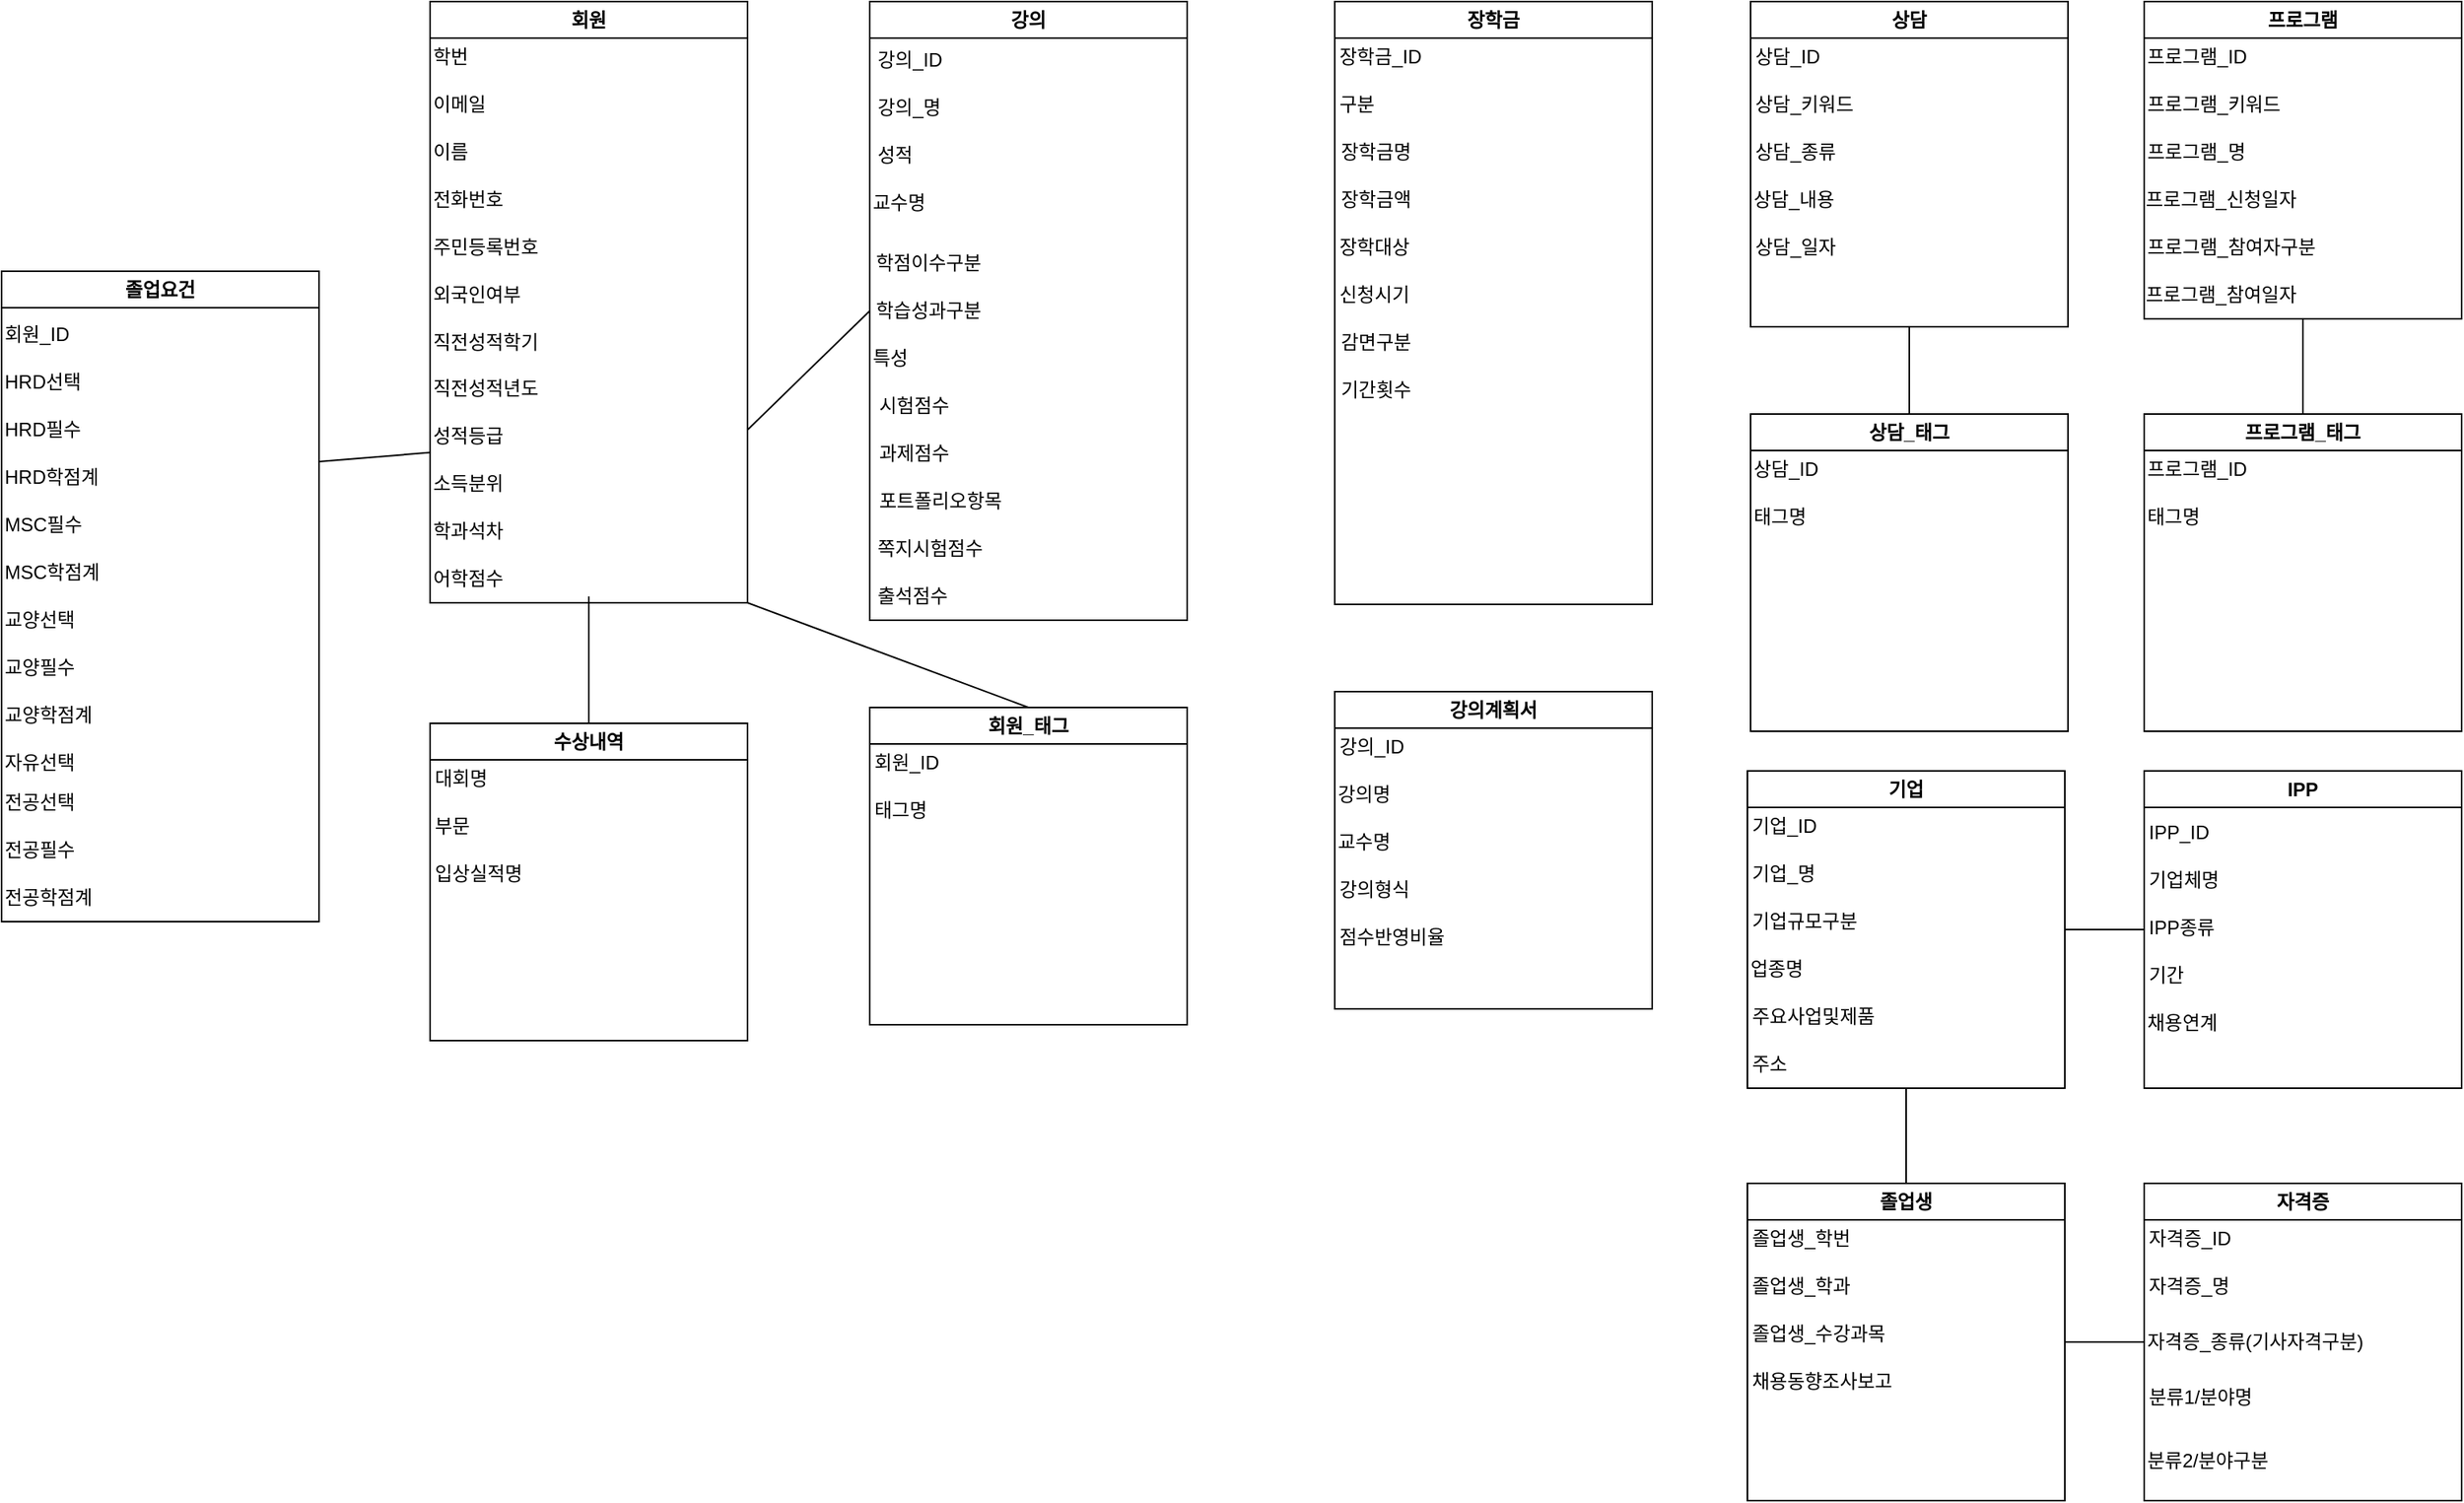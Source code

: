 <mxfile version="24.7.6">
  <diagram name="페이지-1" id="47kbWe8q9Y02g-lVK5dQ">
    <mxGraphModel dx="3521" dy="2283" grid="1" gridSize="10" guides="1" tooltips="1" connect="1" arrows="1" fold="1" page="1" pageScale="1" pageWidth="827" pageHeight="1169" math="0" shadow="0">
      <root>
        <mxCell id="0" />
        <mxCell id="1" parent="0" />
        <mxCell id="lBwDKI2HSiRND1doUqie-1" value="회원" style="swimlane;whiteSpace=wrap;html=1;" parent="1" vertex="1">
          <mxGeometry x="120" y="-360" width="200" height="379" as="geometry" />
        </mxCell>
        <mxCell id="lBwDKI2HSiRND1doUqie-15" value="전화번호" style="text;html=1;align=left;verticalAlign=middle;resizable=0;points=[];autosize=1;strokeColor=none;fillColor=none;" parent="lBwDKI2HSiRND1doUqie-1" vertex="1">
          <mxGeometry y="110" width="70" height="30" as="geometry" />
        </mxCell>
        <mxCell id="lBwDKI2HSiRND1doUqie-14" value="이름" style="text;html=1;align=left;verticalAlign=middle;resizable=0;points=[];autosize=1;strokeColor=none;fillColor=none;" parent="lBwDKI2HSiRND1doUqie-1" vertex="1">
          <mxGeometry y="80" width="50" height="30" as="geometry" />
        </mxCell>
        <mxCell id="lBwDKI2HSiRND1doUqie-13" value="이메일" style="text;html=1;align=left;verticalAlign=middle;resizable=0;points=[];autosize=1;strokeColor=none;fillColor=none;" parent="lBwDKI2HSiRND1doUqie-1" vertex="1">
          <mxGeometry y="50" width="60" height="30" as="geometry" />
        </mxCell>
        <mxCell id="lBwDKI2HSiRND1doUqie-2" value="학번" style="text;html=1;align=left;verticalAlign=middle;resizable=0;points=[];autosize=1;strokeColor=none;fillColor=none;" parent="lBwDKI2HSiRND1doUqie-1" vertex="1">
          <mxGeometry y="20" width="50" height="30" as="geometry" />
        </mxCell>
        <mxCell id="lBwDKI2HSiRND1doUqie-16" value="주민등록번호" style="text;html=1;align=left;verticalAlign=middle;resizable=0;points=[];autosize=1;strokeColor=none;fillColor=none;" parent="lBwDKI2HSiRND1doUqie-1" vertex="1">
          <mxGeometry y="140" width="100" height="30" as="geometry" />
        </mxCell>
        <mxCell id="FK2Sraxwp2oM9R4nGqFe-141" value="외국인여부" style="text;html=1;align=left;verticalAlign=middle;resizable=0;points=[];autosize=1;strokeColor=none;fillColor=none;" vertex="1" parent="lBwDKI2HSiRND1doUqie-1">
          <mxGeometry y="170" width="80" height="30" as="geometry" />
        </mxCell>
        <mxCell id="FK2Sraxwp2oM9R4nGqFe-143" value="직전성적학기" style="text;html=1;align=left;verticalAlign=middle;resizable=0;points=[];autosize=1;strokeColor=none;fillColor=none;" vertex="1" parent="lBwDKI2HSiRND1doUqie-1">
          <mxGeometry y="200" width="100" height="30" as="geometry" />
        </mxCell>
        <mxCell id="FK2Sraxwp2oM9R4nGqFe-144" value="성적등급" style="text;html=1;align=left;verticalAlign=middle;resizable=0;points=[];autosize=1;strokeColor=none;fillColor=none;" vertex="1" parent="lBwDKI2HSiRND1doUqie-1">
          <mxGeometry y="259" width="70" height="30" as="geometry" />
        </mxCell>
        <mxCell id="FK2Sraxwp2oM9R4nGqFe-145" value="소득분위" style="text;html=1;align=left;verticalAlign=middle;resizable=0;points=[];autosize=1;strokeColor=none;fillColor=none;" vertex="1" parent="lBwDKI2HSiRND1doUqie-1">
          <mxGeometry y="289" width="70" height="30" as="geometry" />
        </mxCell>
        <mxCell id="FK2Sraxwp2oM9R4nGqFe-146" value="학과석차" style="text;html=1;align=left;verticalAlign=middle;resizable=0;points=[];autosize=1;strokeColor=none;fillColor=none;" vertex="1" parent="lBwDKI2HSiRND1doUqie-1">
          <mxGeometry y="319" width="70" height="30" as="geometry" />
        </mxCell>
        <mxCell id="FK2Sraxwp2oM9R4nGqFe-147" value="어학점수" style="text;html=1;align=left;verticalAlign=middle;resizable=0;points=[];autosize=1;strokeColor=none;fillColor=none;" vertex="1" parent="lBwDKI2HSiRND1doUqie-1">
          <mxGeometry y="349" width="70" height="30" as="geometry" />
        </mxCell>
        <mxCell id="FK2Sraxwp2oM9R4nGqFe-148" value="직전성적년도" style="text;html=1;align=left;verticalAlign=middle;resizable=0;points=[];autosize=1;strokeColor=none;fillColor=none;" vertex="1" parent="lBwDKI2HSiRND1doUqie-1">
          <mxGeometry y="229" width="100" height="30" as="geometry" />
        </mxCell>
        <mxCell id="lBwDKI2HSiRND1doUqie-7" value="강의" style="swimlane;whiteSpace=wrap;html=1;startSize=23;" parent="1" vertex="1">
          <mxGeometry x="397" y="-360" width="200" height="390" as="geometry" />
        </mxCell>
        <mxCell id="FK2Sraxwp2oM9R4nGqFe-34" value="강의_ID" style="text;html=1;align=left;verticalAlign=middle;resizable=0;points=[];autosize=1;strokeColor=none;fillColor=none;" vertex="1" parent="lBwDKI2HSiRND1doUqie-7">
          <mxGeometry x="3" y="22" width="70" height="30" as="geometry" />
        </mxCell>
        <mxCell id="FK2Sraxwp2oM9R4nGqFe-35" value="강의_명" style="text;html=1;align=left;verticalAlign=middle;resizable=0;points=[];autosize=1;strokeColor=none;fillColor=none;" vertex="1" parent="lBwDKI2HSiRND1doUqie-7">
          <mxGeometry x="3" y="52" width="70" height="30" as="geometry" />
        </mxCell>
        <mxCell id="FK2Sraxwp2oM9R4nGqFe-36" value="성적" style="text;html=1;align=left;verticalAlign=middle;resizable=0;points=[];autosize=1;strokeColor=none;fillColor=none;" vertex="1" parent="lBwDKI2HSiRND1doUqie-7">
          <mxGeometry x="3" y="82" width="50" height="30" as="geometry" />
        </mxCell>
        <mxCell id="FK2Sraxwp2oM9R4nGqFe-37" value="학점이수구분" style="text;html=1;align=left;verticalAlign=middle;resizable=0;points=[];autosize=1;strokeColor=none;fillColor=none;" vertex="1" parent="lBwDKI2HSiRND1doUqie-7">
          <mxGeometry x="2" y="150" width="100" height="30" as="geometry" />
        </mxCell>
        <mxCell id="FK2Sraxwp2oM9R4nGqFe-50" value="학습성과구분&amp;nbsp;" style="text;html=1;align=left;verticalAlign=middle;resizable=0;points=[];autosize=1;strokeColor=none;fillColor=none;" vertex="1" parent="lBwDKI2HSiRND1doUqie-7">
          <mxGeometry x="2" y="180" width="100" height="30" as="geometry" />
        </mxCell>
        <mxCell id="FK2Sraxwp2oM9R4nGqFe-51" value="특성" style="text;html=1;align=left;verticalAlign=middle;resizable=0;points=[];autosize=1;strokeColor=none;fillColor=none;" vertex="1" parent="lBwDKI2HSiRND1doUqie-7">
          <mxGeometry y="210" width="50" height="30" as="geometry" />
        </mxCell>
        <mxCell id="FK2Sraxwp2oM9R4nGqFe-153" value="교수명" style="text;html=1;align=left;verticalAlign=middle;resizable=0;points=[];autosize=1;strokeColor=none;fillColor=none;" vertex="1" parent="lBwDKI2HSiRND1doUqie-7">
          <mxGeometry y="112" width="60" height="30" as="geometry" />
        </mxCell>
        <mxCell id="FK2Sraxwp2oM9R4nGqFe-154" value="시험점수" style="text;html=1;align=left;verticalAlign=middle;resizable=0;points=[];autosize=1;strokeColor=none;fillColor=none;" vertex="1" parent="lBwDKI2HSiRND1doUqie-7">
          <mxGeometry x="4" y="240" width="70" height="30" as="geometry" />
        </mxCell>
        <mxCell id="FK2Sraxwp2oM9R4nGqFe-155" value="과제점수" style="text;html=1;align=left;verticalAlign=middle;resizable=0;points=[];autosize=1;strokeColor=none;fillColor=none;" vertex="1" parent="lBwDKI2HSiRND1doUqie-7">
          <mxGeometry x="4" y="270" width="70" height="30" as="geometry" />
        </mxCell>
        <mxCell id="FK2Sraxwp2oM9R4nGqFe-156" value="포트폴리오항목" style="text;html=1;align=left;verticalAlign=middle;resizable=0;points=[];autosize=1;strokeColor=none;fillColor=none;" vertex="1" parent="lBwDKI2HSiRND1doUqie-7">
          <mxGeometry x="4" y="300" width="110" height="30" as="geometry" />
        </mxCell>
        <mxCell id="FK2Sraxwp2oM9R4nGqFe-157" value="쪽지시험점수" style="text;html=1;align=left;verticalAlign=middle;resizable=0;points=[];autosize=1;strokeColor=none;fillColor=none;" vertex="1" parent="lBwDKI2HSiRND1doUqie-7">
          <mxGeometry x="3" y="330" width="100" height="30" as="geometry" />
        </mxCell>
        <mxCell id="FK2Sraxwp2oM9R4nGqFe-158" value="출석점수" style="text;html=1;align=left;verticalAlign=middle;resizable=0;points=[];autosize=1;strokeColor=none;fillColor=none;" vertex="1" parent="lBwDKI2HSiRND1doUqie-7">
          <mxGeometry x="3" y="360" width="70" height="30" as="geometry" />
        </mxCell>
        <mxCell id="lBwDKI2HSiRND1doUqie-23" value="졸업요건" style="swimlane;whiteSpace=wrap;html=1;" parent="1" vertex="1">
          <mxGeometry x="-150" y="-190" width="200" height="410" as="geometry" />
        </mxCell>
        <mxCell id="FK2Sraxwp2oM9R4nGqFe-121" value="HRD선택" style="text;html=1;align=left;verticalAlign=middle;resizable=0;points=[];autosize=1;strokeColor=none;fillColor=none;" vertex="1" parent="lBwDKI2HSiRND1doUqie-23">
          <mxGeometry y="55" width="70" height="30" as="geometry" />
        </mxCell>
        <mxCell id="FK2Sraxwp2oM9R4nGqFe-122" value="HRD필수" style="text;html=1;align=left;verticalAlign=middle;resizable=0;points=[];autosize=1;strokeColor=none;fillColor=none;" vertex="1" parent="lBwDKI2HSiRND1doUqie-23">
          <mxGeometry y="85" width="70" height="30" as="geometry" />
        </mxCell>
        <mxCell id="FK2Sraxwp2oM9R4nGqFe-123" value="HRD학점계" style="text;html=1;align=left;verticalAlign=middle;resizable=0;points=[];autosize=1;strokeColor=none;fillColor=none;" vertex="1" parent="lBwDKI2HSiRND1doUqie-23">
          <mxGeometry y="115" width="90" height="30" as="geometry" />
        </mxCell>
        <mxCell id="FK2Sraxwp2oM9R4nGqFe-124" value="MSC필수" style="text;html=1;align=left;verticalAlign=middle;resizable=0;points=[];autosize=1;strokeColor=none;fillColor=none;" vertex="1" parent="lBwDKI2HSiRND1doUqie-23">
          <mxGeometry y="145" width="70" height="30" as="geometry" />
        </mxCell>
        <mxCell id="FK2Sraxwp2oM9R4nGqFe-125" value="MSC학점계" style="text;html=1;align=left;verticalAlign=middle;resizable=0;points=[];autosize=1;strokeColor=none;fillColor=none;" vertex="1" parent="lBwDKI2HSiRND1doUqie-23">
          <mxGeometry y="175" width="90" height="30" as="geometry" />
        </mxCell>
        <mxCell id="FK2Sraxwp2oM9R4nGqFe-126" value="회원_ID" style="text;html=1;align=left;verticalAlign=middle;resizable=0;points=[];autosize=1;strokeColor=none;fillColor=none;" vertex="1" parent="lBwDKI2HSiRND1doUqie-23">
          <mxGeometry y="25" width="70" height="30" as="geometry" />
        </mxCell>
        <mxCell id="FK2Sraxwp2oM9R4nGqFe-128" value="교양선택" style="text;html=1;align=left;verticalAlign=middle;resizable=0;points=[];autosize=1;strokeColor=none;fillColor=none;" vertex="1" parent="lBwDKI2HSiRND1doUqie-23">
          <mxGeometry y="205" width="70" height="30" as="geometry" />
        </mxCell>
        <mxCell id="FK2Sraxwp2oM9R4nGqFe-129" value="교양필수" style="text;html=1;align=left;verticalAlign=middle;resizable=0;points=[];autosize=1;strokeColor=none;fillColor=none;" vertex="1" parent="lBwDKI2HSiRND1doUqie-23">
          <mxGeometry y="235" width="70" height="30" as="geometry" />
        </mxCell>
        <mxCell id="FK2Sraxwp2oM9R4nGqFe-130" value="교양학점계" style="text;html=1;align=left;verticalAlign=middle;resizable=0;points=[];autosize=1;strokeColor=none;fillColor=none;" vertex="1" parent="lBwDKI2HSiRND1doUqie-23">
          <mxGeometry y="265" width="80" height="30" as="geometry" />
        </mxCell>
        <mxCell id="FK2Sraxwp2oM9R4nGqFe-131" value="자유선택" style="text;html=1;align=left;verticalAlign=middle;resizable=0;points=[];autosize=1;strokeColor=none;fillColor=none;" vertex="1" parent="lBwDKI2HSiRND1doUqie-23">
          <mxGeometry y="295" width="70" height="30" as="geometry" />
        </mxCell>
        <mxCell id="FK2Sraxwp2oM9R4nGqFe-132" value="전공선택" style="text;html=1;align=left;verticalAlign=middle;resizable=0;points=[];autosize=1;strokeColor=none;fillColor=none;" vertex="1" parent="lBwDKI2HSiRND1doUqie-23">
          <mxGeometry y="320" width="70" height="30" as="geometry" />
        </mxCell>
        <mxCell id="FK2Sraxwp2oM9R4nGqFe-133" value="전공필수" style="text;html=1;align=left;verticalAlign=middle;resizable=0;points=[];autosize=1;strokeColor=none;fillColor=none;" vertex="1" parent="lBwDKI2HSiRND1doUqie-23">
          <mxGeometry y="350" width="70" height="30" as="geometry" />
        </mxCell>
        <mxCell id="FK2Sraxwp2oM9R4nGqFe-134" value="전공학점계" style="text;html=1;align=left;verticalAlign=middle;resizable=0;points=[];autosize=1;strokeColor=none;fillColor=none;" vertex="1" parent="lBwDKI2HSiRND1doUqie-23">
          <mxGeometry y="380" width="80" height="30" as="geometry" />
        </mxCell>
        <mxCell id="lBwDKI2HSiRND1doUqie-24" value="기업" style="swimlane;whiteSpace=wrap;html=1;startSize=23;" parent="1" vertex="1">
          <mxGeometry x="950" y="125" width="200" height="200" as="geometry" />
        </mxCell>
        <mxCell id="FVZrNP9pK9rIK-n65ddz-42" value="기업_ID" style="text;html=1;align=left;verticalAlign=middle;resizable=0;points=[];autosize=1;strokeColor=none;fillColor=none;" parent="lBwDKI2HSiRND1doUqie-24" vertex="1">
          <mxGeometry x="1" y="20" width="70" height="30" as="geometry" />
        </mxCell>
        <mxCell id="FVZrNP9pK9rIK-n65ddz-43" value="기업_명" style="text;html=1;align=left;verticalAlign=middle;resizable=0;points=[];autosize=1;strokeColor=none;fillColor=none;" parent="lBwDKI2HSiRND1doUqie-24" vertex="1">
          <mxGeometry x="1" y="50" width="70" height="30" as="geometry" />
        </mxCell>
        <mxCell id="FVZrNP9pK9rIK-n65ddz-44" value="기업규모구분" style="text;html=1;align=left;verticalAlign=middle;resizable=0;points=[];autosize=1;strokeColor=none;fillColor=none;" parent="lBwDKI2HSiRND1doUqie-24" vertex="1">
          <mxGeometry x="1" y="80" width="100" height="30" as="geometry" />
        </mxCell>
        <mxCell id="FVZrNP9pK9rIK-n65ddz-45" value="업종명" style="text;html=1;align=left;verticalAlign=middle;resizable=0;points=[];autosize=1;strokeColor=none;fillColor=none;" parent="lBwDKI2HSiRND1doUqie-24" vertex="1">
          <mxGeometry y="110" width="60" height="30" as="geometry" />
        </mxCell>
        <mxCell id="FVZrNP9pK9rIK-n65ddz-46" value="주요사업및제품" style="text;html=1;align=left;verticalAlign=middle;resizable=0;points=[];autosize=1;strokeColor=none;fillColor=none;" parent="lBwDKI2HSiRND1doUqie-24" vertex="1">
          <mxGeometry x="1" y="140" width="110" height="30" as="geometry" />
        </mxCell>
        <mxCell id="FVZrNP9pK9rIK-n65ddz-47" value="주소" style="text;html=1;align=left;verticalAlign=middle;resizable=0;points=[];autosize=1;strokeColor=none;fillColor=none;" parent="lBwDKI2HSiRND1doUqie-24" vertex="1">
          <mxGeometry x="1" y="170" width="50" height="30" as="geometry" />
        </mxCell>
        <mxCell id="lBwDKI2HSiRND1doUqie-25" value="자격증" style="swimlane;whiteSpace=wrap;html=1;startSize=23;" parent="1" vertex="1">
          <mxGeometry x="1200" y="385" width="200" height="200" as="geometry" />
        </mxCell>
        <mxCell id="FVZrNP9pK9rIK-n65ddz-36" value="자격증_ID" style="text;html=1;align=left;verticalAlign=middle;resizable=0;points=[];autosize=1;strokeColor=none;fillColor=none;" parent="lBwDKI2HSiRND1doUqie-25" vertex="1">
          <mxGeometry x="1" y="20" width="80" height="30" as="geometry" />
        </mxCell>
        <mxCell id="FVZrNP9pK9rIK-n65ddz-37" value="자격증_종류(기사자격구분)" style="text;html=1;align=left;verticalAlign=middle;resizable=0;points=[];autosize=1;strokeColor=none;fillColor=none;" parent="lBwDKI2HSiRND1doUqie-25" vertex="1">
          <mxGeometry y="85" width="170" height="30" as="geometry" />
        </mxCell>
        <mxCell id="FVZrNP9pK9rIK-n65ddz-38" value="분류1/분야명" style="text;html=1;align=left;verticalAlign=middle;resizable=0;points=[];autosize=1;strokeColor=none;fillColor=none;" parent="lBwDKI2HSiRND1doUqie-25" vertex="1">
          <mxGeometry x="1" y="120" width="90" height="30" as="geometry" />
        </mxCell>
        <mxCell id="FVZrNP9pK9rIK-n65ddz-39" value="분류2/분야구분" style="text;html=1;align=left;verticalAlign=middle;resizable=0;points=[];autosize=1;strokeColor=none;fillColor=none;" parent="lBwDKI2HSiRND1doUqie-25" vertex="1">
          <mxGeometry y="160" width="110" height="30" as="geometry" />
        </mxCell>
        <mxCell id="FVZrNP9pK9rIK-n65ddz-40" value="자격증_명" style="text;html=1;align=left;verticalAlign=middle;resizable=0;points=[];autosize=1;strokeColor=none;fillColor=none;" parent="lBwDKI2HSiRND1doUqie-25" vertex="1">
          <mxGeometry x="1" y="50" width="80" height="30" as="geometry" />
        </mxCell>
        <mxCell id="lBwDKI2HSiRND1doUqie-26" value="졸업생" style="swimlane;whiteSpace=wrap;html=1;startSize=23;" parent="1" vertex="1">
          <mxGeometry x="950" y="385" width="200" height="200" as="geometry" />
        </mxCell>
        <mxCell id="FVZrNP9pK9rIK-n65ddz-19" value="졸업생_학번" style="text;html=1;align=left;verticalAlign=middle;resizable=0;points=[];autosize=1;strokeColor=none;fillColor=none;" parent="lBwDKI2HSiRND1doUqie-26" vertex="1">
          <mxGeometry x="1" y="20" width="90" height="30" as="geometry" />
        </mxCell>
        <mxCell id="FVZrNP9pK9rIK-n65ddz-20" value="졸업생_학과" style="text;html=1;align=left;verticalAlign=middle;resizable=0;points=[];autosize=1;strokeColor=none;fillColor=none;" parent="lBwDKI2HSiRND1doUqie-26" vertex="1">
          <mxGeometry x="1" y="50" width="90" height="30" as="geometry" />
        </mxCell>
        <mxCell id="FVZrNP9pK9rIK-n65ddz-21" value="졸업생_수강과목" style="text;html=1;align=left;verticalAlign=middle;resizable=0;points=[];autosize=1;strokeColor=none;fillColor=none;" parent="lBwDKI2HSiRND1doUqie-26" vertex="1">
          <mxGeometry x="1" y="80" width="110" height="30" as="geometry" />
        </mxCell>
        <mxCell id="FK2Sraxwp2oM9R4nGqFe-140" value="채용동향조사보고" style="text;html=1;align=left;verticalAlign=middle;resizable=0;points=[];autosize=1;strokeColor=none;fillColor=none;" vertex="1" parent="lBwDKI2HSiRND1doUqie-26">
          <mxGeometry x="1" y="110" width="120" height="30" as="geometry" />
        </mxCell>
        <mxCell id="lBwDKI2HSiRND1doUqie-32" value="" style="endArrow=none;html=1;rounded=0;entryX=0;entryY=0.5;entryDx=0;entryDy=0;exitX=1;exitY=0.5;exitDx=0;exitDy=0;" parent="1" source="lBwDKI2HSiRND1doUqie-26" target="lBwDKI2HSiRND1doUqie-25" edge="1">
          <mxGeometry width="50" height="50" relative="1" as="geometry">
            <mxPoint x="1270" y="185" as="sourcePoint" />
            <mxPoint x="1550" y="69" as="targetPoint" />
          </mxGeometry>
        </mxCell>
        <mxCell id="lBwDKI2HSiRND1doUqie-33" value="" style="endArrow=none;html=1;rounded=0;entryX=0.5;entryY=1;entryDx=0;entryDy=0;exitX=0.5;exitY=0;exitDx=0;exitDy=0;" parent="1" source="lBwDKI2HSiRND1doUqie-26" target="lBwDKI2HSiRND1doUqie-24" edge="1">
          <mxGeometry width="50" height="50" relative="1" as="geometry">
            <mxPoint x="1280" y="195" as="sourcePoint" />
            <mxPoint x="1560" y="79" as="targetPoint" />
          </mxGeometry>
        </mxCell>
        <mxCell id="lBwDKI2HSiRND1doUqie-34" value="" style="endArrow=none;html=1;rounded=0;entryX=0;entryY=0.5;entryDx=0;entryDy=0;" parent="1" target="lBwDKI2HSiRND1doUqie-7" edge="1">
          <mxGeometry width="50" height="50" relative="1" as="geometry">
            <mxPoint x="320" y="-90" as="sourcePoint" />
            <mxPoint x="160" y="59" as="targetPoint" />
          </mxGeometry>
        </mxCell>
        <mxCell id="FVZrNP9pK9rIK-n65ddz-25" value="수상내역" style="swimlane;whiteSpace=wrap;html=1;startSize=23;" parent="1" vertex="1">
          <mxGeometry x="120" y="95" width="200" height="200" as="geometry" />
        </mxCell>
        <mxCell id="FVZrNP9pK9rIK-n65ddz-29" value="대회명" style="text;html=1;align=left;verticalAlign=middle;resizable=0;points=[];autosize=1;strokeColor=none;fillColor=none;" parent="FVZrNP9pK9rIK-n65ddz-25" vertex="1">
          <mxGeometry x="1" y="20" width="60" height="30" as="geometry" />
        </mxCell>
        <mxCell id="FVZrNP9pK9rIK-n65ddz-30" value="부문" style="text;html=1;align=left;verticalAlign=middle;resizable=0;points=[];autosize=1;strokeColor=none;fillColor=none;" parent="FVZrNP9pK9rIK-n65ddz-25" vertex="1">
          <mxGeometry x="1" y="50" width="50" height="30" as="geometry" />
        </mxCell>
        <mxCell id="FVZrNP9pK9rIK-n65ddz-31" value="입상실적명" style="text;html=1;align=left;verticalAlign=middle;resizable=0;points=[];autosize=1;strokeColor=none;fillColor=none;" parent="FVZrNP9pK9rIK-n65ddz-25" vertex="1">
          <mxGeometry x="1" y="80" width="80" height="30" as="geometry" />
        </mxCell>
        <mxCell id="FVZrNP9pK9rIK-n65ddz-26" value="" style="endArrow=none;html=1;rounded=0;exitX=0.5;exitY=0;exitDx=0;exitDy=0;" parent="1" source="FVZrNP9pK9rIK-n65ddz-25" edge="1">
          <mxGeometry width="50" height="50" relative="1" as="geometry">
            <mxPoint x="30" y="285" as="sourcePoint" />
            <mxPoint x="220" y="15" as="targetPoint" />
          </mxGeometry>
        </mxCell>
        <mxCell id="FK2Sraxwp2oM9R4nGqFe-1" value="프로그램_태그" style="swimlane;whiteSpace=wrap;html=1;startSize=23;" vertex="1" parent="1">
          <mxGeometry x="1200" y="-100" width="200" height="200" as="geometry" />
        </mxCell>
        <mxCell id="FK2Sraxwp2oM9R4nGqFe-2" value="프로그램_ID" style="text;html=1;align=left;verticalAlign=middle;resizable=0;points=[];autosize=1;strokeColor=none;fillColor=none;" vertex="1" parent="FK2Sraxwp2oM9R4nGqFe-1">
          <mxGeometry y="20" width="90" height="30" as="geometry" />
        </mxCell>
        <mxCell id="FK2Sraxwp2oM9R4nGqFe-3" value="태그명" style="text;html=1;align=left;verticalAlign=middle;resizable=0;points=[];autosize=1;strokeColor=none;fillColor=none;" vertex="1" parent="FK2Sraxwp2oM9R4nGqFe-1">
          <mxGeometry y="50" width="60" height="30" as="geometry" />
        </mxCell>
        <mxCell id="FK2Sraxwp2oM9R4nGqFe-8" value="상담_태그" style="swimlane;whiteSpace=wrap;html=1;startSize=23;" vertex="1" parent="1">
          <mxGeometry x="952" y="-100" width="200" height="200" as="geometry" />
        </mxCell>
        <mxCell id="FK2Sraxwp2oM9R4nGqFe-9" value="상담_ID" style="text;html=1;align=left;verticalAlign=middle;resizable=0;points=[];autosize=1;strokeColor=none;fillColor=none;" vertex="1" parent="FK2Sraxwp2oM9R4nGqFe-8">
          <mxGeometry y="20" width="70" height="30" as="geometry" />
        </mxCell>
        <mxCell id="FK2Sraxwp2oM9R4nGqFe-10" value="태그명" style="text;html=1;align=left;verticalAlign=middle;resizable=0;points=[];autosize=1;strokeColor=none;fillColor=none;" vertex="1" parent="FK2Sraxwp2oM9R4nGqFe-8">
          <mxGeometry y="50" width="60" height="30" as="geometry" />
        </mxCell>
        <mxCell id="FK2Sraxwp2oM9R4nGqFe-26" value="회원_태그" style="swimlane;whiteSpace=wrap;html=1;startSize=23;" vertex="1" parent="1">
          <mxGeometry x="397" y="85" width="200" height="200" as="geometry" />
        </mxCell>
        <mxCell id="FK2Sraxwp2oM9R4nGqFe-27" value="태그명" style="text;html=1;align=left;verticalAlign=middle;resizable=0;points=[];autosize=1;strokeColor=none;fillColor=none;" vertex="1" parent="FK2Sraxwp2oM9R4nGqFe-26">
          <mxGeometry x="1" y="50" width="60" height="30" as="geometry" />
        </mxCell>
        <mxCell id="FK2Sraxwp2oM9R4nGqFe-32" value="회원_ID" style="text;html=1;align=left;verticalAlign=middle;resizable=0;points=[];autosize=1;strokeColor=none;fillColor=none;" vertex="1" parent="FK2Sraxwp2oM9R4nGqFe-26">
          <mxGeometry x="1" y="20" width="70" height="30" as="geometry" />
        </mxCell>
        <mxCell id="FK2Sraxwp2oM9R4nGqFe-33" value="" style="endArrow=none;html=1;rounded=0;entryX=0.5;entryY=0;entryDx=0;entryDy=0;exitX=1;exitY=1;exitDx=0;exitDy=0;" edge="1" parent="1" source="lBwDKI2HSiRND1doUqie-1" target="FK2Sraxwp2oM9R4nGqFe-26">
          <mxGeometry width="50" height="50" relative="1" as="geometry">
            <mxPoint x="370" y="85" as="sourcePoint" />
            <mxPoint x="670" y="75" as="targetPoint" />
          </mxGeometry>
        </mxCell>
        <mxCell id="FK2Sraxwp2oM9R4nGqFe-68" value="강의계획서" style="swimlane;whiteSpace=wrap;html=1;startSize=23;" vertex="1" parent="1">
          <mxGeometry x="690" y="75" width="200" height="200" as="geometry" />
        </mxCell>
        <mxCell id="FK2Sraxwp2oM9R4nGqFe-69" value="점수반영비율" style="text;html=1;align=left;verticalAlign=middle;resizable=0;points=[];autosize=1;strokeColor=none;fillColor=none;" vertex="1" parent="FK2Sraxwp2oM9R4nGqFe-68">
          <mxGeometry x="1" y="140" width="100" height="30" as="geometry" />
        </mxCell>
        <mxCell id="FK2Sraxwp2oM9R4nGqFe-70" value="강의형식" style="text;html=1;align=left;verticalAlign=middle;resizable=0;points=[];autosize=1;strokeColor=none;fillColor=none;" vertex="1" parent="FK2Sraxwp2oM9R4nGqFe-68">
          <mxGeometry x="1" y="110" width="70" height="30" as="geometry" />
        </mxCell>
        <mxCell id="FK2Sraxwp2oM9R4nGqFe-74" value="강의_ID" style="text;html=1;align=left;verticalAlign=middle;resizable=0;points=[];autosize=1;strokeColor=none;fillColor=none;" vertex="1" parent="FK2Sraxwp2oM9R4nGqFe-68">
          <mxGeometry x="1" y="20" width="70" height="30" as="geometry" />
        </mxCell>
        <mxCell id="FK2Sraxwp2oM9R4nGqFe-151" value="강의명&lt;span style=&quot;color: rgba(0, 0, 0, 0); font-family: monospace; font-size: 0px;&quot;&gt;%3CmxGraphModel%3E%3Croot%3E%3CmxCell%20id%3D%220%22%2F%3E%3CmxCell%20id%3D%221%22%20parent%3D%220%22%2F%3E%3CmxCell%20id%3D%222%22%20value%3D%22%EA%B0%95%EC%9D%98_ID%22%20style%3D%22text%3Bhtml%3D1%3Balign%3Dleft%3BverticalAlign%3Dmiddle%3Bresizable%3D0%3Bpoints%3D%5B%5D%3Bautosize%3D1%3BstrokeColor%3Dnone%3BfillColor%3Dnone%3B%22%20vertex%3D%221%22%20parent%3D%221%22%3E%3CmxGeometry%20x%3D%22881%22%20y%3D%22225%22%20width%3D%2270%22%20height%3D%2230%22%20as%3D%22geometry%22%2F%3E%3C%2FmxCell%3E%3C%2Froot%3E%3C%2FmxGraphModel%3E&lt;/span&gt;" style="text;html=1;align=left;verticalAlign=middle;resizable=0;points=[];autosize=1;strokeColor=none;fillColor=none;" vertex="1" parent="FK2Sraxwp2oM9R4nGqFe-68">
          <mxGeometry y="50" width="60" height="30" as="geometry" />
        </mxCell>
        <mxCell id="FK2Sraxwp2oM9R4nGqFe-152" value="교수명" style="text;html=1;align=left;verticalAlign=middle;resizable=0;points=[];autosize=1;strokeColor=none;fillColor=none;" vertex="1" parent="FK2Sraxwp2oM9R4nGqFe-68">
          <mxGeometry y="80" width="60" height="30" as="geometry" />
        </mxCell>
        <mxCell id="FK2Sraxwp2oM9R4nGqFe-75" value="장학금" style="swimlane;whiteSpace=wrap;html=1;startSize=23;" vertex="1" parent="1">
          <mxGeometry x="690" y="-360" width="200" height="380" as="geometry" />
        </mxCell>
        <mxCell id="FK2Sraxwp2oM9R4nGqFe-76" value="장학금명" style="text;html=1;align=left;verticalAlign=middle;resizable=0;points=[];autosize=1;strokeColor=none;fillColor=none;" vertex="1" parent="FK2Sraxwp2oM9R4nGqFe-75">
          <mxGeometry x="2" y="80" width="70" height="30" as="geometry" />
        </mxCell>
        <mxCell id="FK2Sraxwp2oM9R4nGqFe-77" value="장학금액" style="text;html=1;align=left;verticalAlign=middle;resizable=0;points=[];autosize=1;strokeColor=none;fillColor=none;" vertex="1" parent="FK2Sraxwp2oM9R4nGqFe-75">
          <mxGeometry x="2" y="110" width="70" height="30" as="geometry" />
        </mxCell>
        <mxCell id="FK2Sraxwp2oM9R4nGqFe-78" value="장학대상" style="text;html=1;align=left;verticalAlign=middle;resizable=0;points=[];autosize=1;strokeColor=none;fillColor=none;" vertex="1" parent="FK2Sraxwp2oM9R4nGqFe-75">
          <mxGeometry x="1" y="140" width="70" height="30" as="geometry" />
        </mxCell>
        <mxCell id="FK2Sraxwp2oM9R4nGqFe-79" value="신청시기" style="text;html=1;align=left;verticalAlign=middle;resizable=0;points=[];autosize=1;strokeColor=none;fillColor=none;" vertex="1" parent="FK2Sraxwp2oM9R4nGqFe-75">
          <mxGeometry x="1" y="170" width="70" height="30" as="geometry" />
        </mxCell>
        <mxCell id="FK2Sraxwp2oM9R4nGqFe-80" value="감면구분" style="text;html=1;align=left;verticalAlign=middle;resizable=0;points=[];autosize=1;strokeColor=none;fillColor=none;" vertex="1" parent="FK2Sraxwp2oM9R4nGqFe-75">
          <mxGeometry x="2" y="200" width="70" height="30" as="geometry" />
        </mxCell>
        <mxCell id="FK2Sraxwp2oM9R4nGqFe-81" value="장학금_ID" style="text;html=1;align=left;verticalAlign=middle;resizable=0;points=[];autosize=1;strokeColor=none;fillColor=none;" vertex="1" parent="FK2Sraxwp2oM9R4nGqFe-75">
          <mxGeometry x="1" y="20" width="80" height="30" as="geometry" />
        </mxCell>
        <mxCell id="FK2Sraxwp2oM9R4nGqFe-149" value="구분" style="text;html=1;align=left;verticalAlign=middle;resizable=0;points=[];autosize=1;strokeColor=none;fillColor=none;" vertex="1" parent="FK2Sraxwp2oM9R4nGqFe-75">
          <mxGeometry x="1" y="50" width="50" height="30" as="geometry" />
        </mxCell>
        <mxCell id="FK2Sraxwp2oM9R4nGqFe-161" value="기간횟수" style="text;html=1;align=left;verticalAlign=middle;resizable=0;points=[];autosize=1;strokeColor=none;fillColor=none;" vertex="1" parent="FK2Sraxwp2oM9R4nGqFe-75">
          <mxGeometry x="2" y="230" width="70" height="30" as="geometry" />
        </mxCell>
        <mxCell id="FK2Sraxwp2oM9R4nGqFe-98" value="IPP" style="swimlane;whiteSpace=wrap;html=1;startSize=23;" vertex="1" parent="1">
          <mxGeometry x="1200" y="125" width="200" height="200" as="geometry" />
        </mxCell>
        <mxCell id="FK2Sraxwp2oM9R4nGqFe-99" value="IPP_ID" style="text;html=1;align=left;verticalAlign=middle;resizable=0;points=[];autosize=1;strokeColor=none;fillColor=none;" vertex="1" parent="FK2Sraxwp2oM9R4nGqFe-98">
          <mxGeometry x="1" y="24" width="60" height="30" as="geometry" />
        </mxCell>
        <mxCell id="FK2Sraxwp2oM9R4nGqFe-100" value="기업체명" style="text;html=1;align=left;verticalAlign=middle;resizable=0;points=[];autosize=1;strokeColor=none;fillColor=none;" vertex="1" parent="FK2Sraxwp2oM9R4nGqFe-98">
          <mxGeometry x="1" y="54" width="70" height="30" as="geometry" />
        </mxCell>
        <mxCell id="FK2Sraxwp2oM9R4nGqFe-101" value="IPP종류" style="text;html=1;align=left;verticalAlign=middle;resizable=0;points=[];autosize=1;strokeColor=none;fillColor=none;" vertex="1" parent="FK2Sraxwp2oM9R4nGqFe-98">
          <mxGeometry x="1" y="84" width="70" height="30" as="geometry" />
        </mxCell>
        <mxCell id="FK2Sraxwp2oM9R4nGqFe-102" value="기간" style="text;html=1;align=left;verticalAlign=middle;resizable=0;points=[];autosize=1;strokeColor=none;fillColor=none;" vertex="1" parent="FK2Sraxwp2oM9R4nGqFe-98">
          <mxGeometry x="1" y="114" width="50" height="30" as="geometry" />
        </mxCell>
        <mxCell id="FK2Sraxwp2oM9R4nGqFe-103" value="채용연계" style="text;html=1;align=left;verticalAlign=middle;resizable=0;points=[];autosize=1;strokeColor=none;fillColor=none;" vertex="1" parent="FK2Sraxwp2oM9R4nGqFe-98">
          <mxGeometry y="144" width="70" height="30" as="geometry" />
        </mxCell>
        <mxCell id="FK2Sraxwp2oM9R4nGqFe-104" value="" style="endArrow=none;html=1;rounded=0;entryX=0;entryY=0.5;entryDx=0;entryDy=0;exitX=1;exitY=0.5;exitDx=0;exitDy=0;" edge="1" parent="1" source="lBwDKI2HSiRND1doUqie-24" target="FK2Sraxwp2oM9R4nGqFe-98">
          <mxGeometry width="50" height="50" relative="1" as="geometry">
            <mxPoint x="1060" y="395" as="sourcePoint" />
            <mxPoint x="1060" y="335" as="targetPoint" />
          </mxGeometry>
        </mxCell>
        <mxCell id="FK2Sraxwp2oM9R4nGqFe-106" value="상담" style="swimlane;whiteSpace=wrap;html=1;startSize=23;" vertex="1" parent="1">
          <mxGeometry x="952" y="-360" width="200" height="205" as="geometry" />
        </mxCell>
        <mxCell id="FK2Sraxwp2oM9R4nGqFe-107" value="상담_ID" style="text;html=1;align=left;verticalAlign=middle;resizable=0;points=[];autosize=1;strokeColor=none;fillColor=none;" vertex="1" parent="FK2Sraxwp2oM9R4nGqFe-106">
          <mxGeometry x="1" y="20" width="70" height="30" as="geometry" />
        </mxCell>
        <mxCell id="FK2Sraxwp2oM9R4nGqFe-108" value="상담_키워드" style="text;html=1;align=left;verticalAlign=middle;resizable=0;points=[];autosize=1;strokeColor=none;fillColor=none;" vertex="1" parent="FK2Sraxwp2oM9R4nGqFe-106">
          <mxGeometry x="1" y="50" width="90" height="30" as="geometry" />
        </mxCell>
        <mxCell id="FK2Sraxwp2oM9R4nGqFe-109" value="상담_종류" style="text;html=1;align=left;verticalAlign=middle;resizable=0;points=[];autosize=1;strokeColor=none;fillColor=none;" vertex="1" parent="FK2Sraxwp2oM9R4nGqFe-106">
          <mxGeometry x="1" y="80" width="80" height="30" as="geometry" />
        </mxCell>
        <mxCell id="FK2Sraxwp2oM9R4nGqFe-110" value="상담_내용" style="text;html=1;align=left;verticalAlign=middle;resizable=0;points=[];autosize=1;strokeColor=none;fillColor=none;" vertex="1" parent="FK2Sraxwp2oM9R4nGqFe-106">
          <mxGeometry y="110" width="80" height="30" as="geometry" />
        </mxCell>
        <mxCell id="FK2Sraxwp2oM9R4nGqFe-111" value="상담_일자" style="text;html=1;align=left;verticalAlign=middle;resizable=0;points=[];autosize=1;strokeColor=none;fillColor=none;" vertex="1" parent="FK2Sraxwp2oM9R4nGqFe-106">
          <mxGeometry x="1" y="140" width="80" height="30" as="geometry" />
        </mxCell>
        <mxCell id="FK2Sraxwp2oM9R4nGqFe-112" value="프로그램" style="swimlane;whiteSpace=wrap;html=1;startSize=23;" vertex="1" parent="1">
          <mxGeometry x="1200" y="-360" width="200" height="200" as="geometry" />
        </mxCell>
        <mxCell id="FK2Sraxwp2oM9R4nGqFe-113" value="프로그램_ID" style="text;html=1;align=left;verticalAlign=middle;resizable=0;points=[];autosize=1;strokeColor=none;fillColor=none;" vertex="1" parent="FK2Sraxwp2oM9R4nGqFe-112">
          <mxGeometry y="20" width="90" height="30" as="geometry" />
        </mxCell>
        <mxCell id="FK2Sraxwp2oM9R4nGqFe-114" value="프로그램_키워드" style="text;html=1;align=left;verticalAlign=middle;resizable=0;points=[];autosize=1;strokeColor=none;fillColor=none;" vertex="1" parent="FK2Sraxwp2oM9R4nGqFe-112">
          <mxGeometry y="50" width="110" height="30" as="geometry" />
        </mxCell>
        <mxCell id="FK2Sraxwp2oM9R4nGqFe-115" value="프로그램_명" style="text;html=1;align=left;verticalAlign=middle;resizable=0;points=[];autosize=1;strokeColor=none;fillColor=none;" vertex="1" parent="FK2Sraxwp2oM9R4nGqFe-112">
          <mxGeometry y="80" width="90" height="30" as="geometry" />
        </mxCell>
        <mxCell id="FK2Sraxwp2oM9R4nGqFe-116" value="프로그램_신청일자" style="text;html=1;align=left;verticalAlign=middle;resizable=0;points=[];autosize=1;strokeColor=none;fillColor=none;" vertex="1" parent="FK2Sraxwp2oM9R4nGqFe-112">
          <mxGeometry x="-1" y="110" width="130" height="30" as="geometry" />
        </mxCell>
        <mxCell id="FK2Sraxwp2oM9R4nGqFe-117" value="프로그램_참여자구분" style="text;html=1;align=left;verticalAlign=middle;resizable=0;points=[];autosize=1;strokeColor=none;fillColor=none;" vertex="1" parent="FK2Sraxwp2oM9R4nGqFe-112">
          <mxGeometry y="140" width="140" height="30" as="geometry" />
        </mxCell>
        <mxCell id="FK2Sraxwp2oM9R4nGqFe-118" value="프로그램_참여일자" style="text;html=1;align=left;verticalAlign=middle;resizable=0;points=[];autosize=1;strokeColor=none;fillColor=none;" vertex="1" parent="FK2Sraxwp2oM9R4nGqFe-112">
          <mxGeometry x="-1" y="170" width="130" height="30" as="geometry" />
        </mxCell>
        <mxCell id="FK2Sraxwp2oM9R4nGqFe-119" value="" style="endArrow=none;html=1;rounded=0;entryX=0.5;entryY=0;entryDx=0;entryDy=0;exitX=0.5;exitY=1;exitDx=0;exitDy=0;" edge="1" parent="1" source="FK2Sraxwp2oM9R4nGqFe-106" target="FK2Sraxwp2oM9R4nGqFe-8">
          <mxGeometry width="50" height="50" relative="1" as="geometry">
            <mxPoint x="582" y="270" as="sourcePoint" />
            <mxPoint x="662" y="270" as="targetPoint" />
          </mxGeometry>
        </mxCell>
        <mxCell id="FK2Sraxwp2oM9R4nGqFe-120" value="" style="endArrow=none;html=1;rounded=0;entryX=0.5;entryY=0;entryDx=0;entryDy=0;exitX=0.5;exitY=1;exitDx=0;exitDy=0;" edge="1" parent="1" source="FK2Sraxwp2oM9R4nGqFe-112" target="FK2Sraxwp2oM9R4nGqFe-1">
          <mxGeometry width="50" height="50" relative="1" as="geometry">
            <mxPoint x="1350" y="-120" as="sourcePoint" />
            <mxPoint x="672" y="280" as="targetPoint" />
          </mxGeometry>
        </mxCell>
        <mxCell id="FK2Sraxwp2oM9R4nGqFe-136" value="" style="endArrow=none;html=1;rounded=0;exitX=0;exitY=0.75;exitDx=0;exitDy=0;" edge="1" parent="1" source="lBwDKI2HSiRND1doUqie-1">
          <mxGeometry width="50" height="50" relative="1" as="geometry">
            <mxPoint x="330" y="-73" as="sourcePoint" />
            <mxPoint x="50" y="-70" as="targetPoint" />
          </mxGeometry>
        </mxCell>
      </root>
    </mxGraphModel>
  </diagram>
</mxfile>
